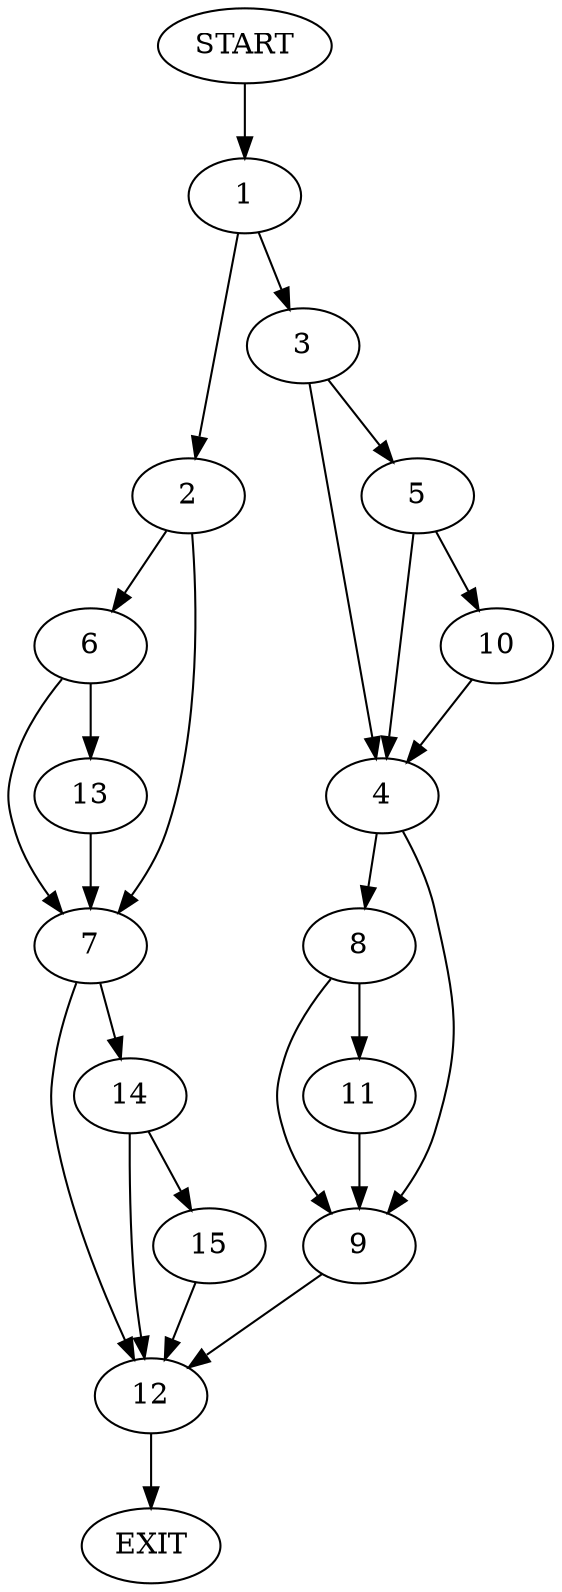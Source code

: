 digraph {
0 [label="START"]
16 [label="EXIT"]
0 -> 1
1 -> 2
1 -> 3
3 -> 4
3 -> 5
2 -> 6
2 -> 7
4 -> 8
4 -> 9
5 -> 10
5 -> 4
10 -> 4
8 -> 11
8 -> 9
9 -> 12
11 -> 9
12 -> 16
6 -> 7
6 -> 13
7 -> 14
7 -> 12
13 -> 7
14 -> 15
14 -> 12
15 -> 12
}
